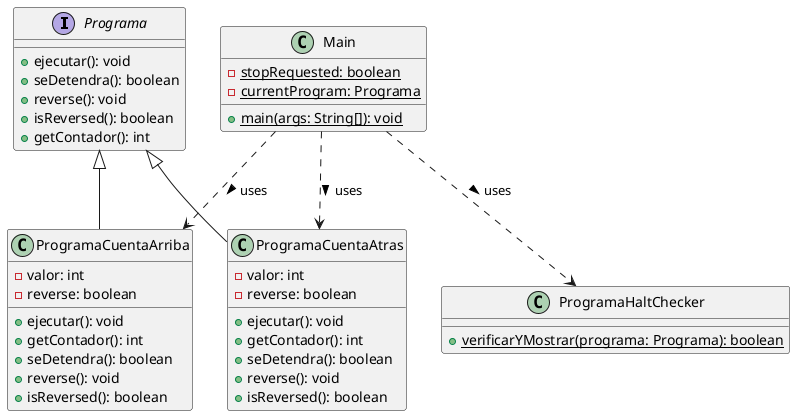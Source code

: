 @startuml

interface Programa {
    + ejecutar(): void
    + seDetendra(): boolean
    + reverse(): void
    + isReversed(): boolean
    + getContador(): int
}

class ProgramaCuentaArriba {
    - valor: int
    - reverse: boolean
    + ejecutar(): void
    + getContador(): int
    + seDetendra(): boolean
    + reverse(): void
    + isReversed(): boolean
}

class ProgramaCuentaAtras {
    - valor: int
    - reverse: boolean
    + ejecutar(): void
    + getContador(): int
    + seDetendra(): boolean
    + reverse(): void
    + isReversed(): boolean
}

class ProgramaHaltChecker {
    {static} + verificarYMostrar(programa: Programa): boolean
}

class Main {
    - {static} stopRequested: boolean
    - {static} currentProgram: Programa
    + {static} main(args: String[]): void
}

Programa <|-- ProgramaCuentaArriba
Programa <|-- ProgramaCuentaAtras

Main ..> ProgramaCuentaArriba : uses >
Main ..> ProgramaCuentaAtras : uses >
Main ..> ProgramaHaltChecker : uses >

@enduml
